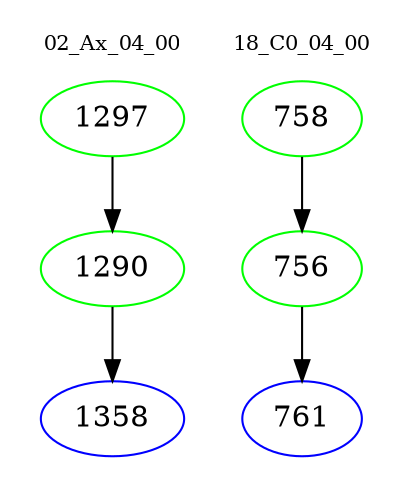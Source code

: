 digraph{
subgraph cluster_0 {
color = white
label = "02_Ax_04_00";
fontsize=10;
T0_1297 [label="1297", color="green"]
T0_1297 -> T0_1290 [color="black"]
T0_1290 [label="1290", color="green"]
T0_1290 -> T0_1358 [color="black"]
T0_1358 [label="1358", color="blue"]
}
subgraph cluster_1 {
color = white
label = "18_C0_04_00";
fontsize=10;
T1_758 [label="758", color="green"]
T1_758 -> T1_756 [color="black"]
T1_756 [label="756", color="green"]
T1_756 -> T1_761 [color="black"]
T1_761 [label="761", color="blue"]
}
}
